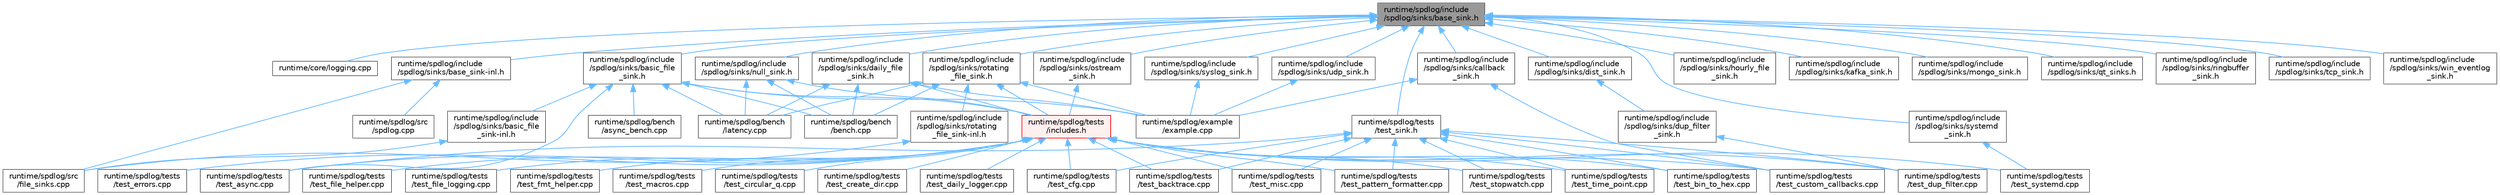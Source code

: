 digraph "runtime/spdlog/include/spdlog/sinks/base_sink.h"
{
 // LATEX_PDF_SIZE
  bgcolor="transparent";
  edge [fontname=Helvetica,fontsize=10,labelfontname=Helvetica,labelfontsize=10];
  node [fontname=Helvetica,fontsize=10,shape=box,height=0.2,width=0.4];
  Node1 [id="Node000001",label="runtime/spdlog/include\l/spdlog/sinks/base_sink.h",height=0.2,width=0.4,color="gray40", fillcolor="grey60", style="filled", fontcolor="black",tooltip=" "];
  Node1 -> Node2 [id="edge81_Node000001_Node000002",dir="back",color="steelblue1",style="solid",tooltip=" "];
  Node2 [id="Node000002",label="runtime/core/logging.cpp",height=0.2,width=0.4,color="grey40", fillcolor="white", style="filled",URL="$logging_8cpp.html",tooltip=" "];
  Node1 -> Node3 [id="edge82_Node000001_Node000003",dir="back",color="steelblue1",style="solid",tooltip=" "];
  Node3 [id="Node000003",label="runtime/spdlog/include\l/spdlog/sinks/base_sink-inl.h",height=0.2,width=0.4,color="grey40", fillcolor="white", style="filled",URL="$base__sink-inl_8h.html",tooltip=" "];
  Node3 -> Node4 [id="edge83_Node000003_Node000004",dir="back",color="steelblue1",style="solid",tooltip=" "];
  Node4 [id="Node000004",label="runtime/spdlog/src\l/file_sinks.cpp",height=0.2,width=0.4,color="grey40", fillcolor="white", style="filled",URL="$file__sinks_8cpp.html",tooltip=" "];
  Node3 -> Node5 [id="edge84_Node000003_Node000005",dir="back",color="steelblue1",style="solid",tooltip=" "];
  Node5 [id="Node000005",label="runtime/spdlog/src\l/spdlog.cpp",height=0.2,width=0.4,color="grey40", fillcolor="white", style="filled",URL="$spdlog_8cpp.html",tooltip=" "];
  Node1 -> Node6 [id="edge85_Node000001_Node000006",dir="back",color="steelblue1",style="solid",tooltip=" "];
  Node6 [id="Node000006",label="runtime/spdlog/include\l/spdlog/sinks/basic_file\l_sink.h",height=0.2,width=0.4,color="grey40", fillcolor="white", style="filled",URL="$basic__file__sink_8h.html",tooltip=" "];
  Node6 -> Node7 [id="edge86_Node000006_Node000007",dir="back",color="steelblue1",style="solid",tooltip=" "];
  Node7 [id="Node000007",label="runtime/spdlog/bench\l/async_bench.cpp",height=0.2,width=0.4,color="grey40", fillcolor="white", style="filled",URL="$async__bench_8cpp.html",tooltip=" "];
  Node6 -> Node8 [id="edge87_Node000006_Node000008",dir="back",color="steelblue1",style="solid",tooltip=" "];
  Node8 [id="Node000008",label="runtime/spdlog/bench\l/bench.cpp",height=0.2,width=0.4,color="grey40", fillcolor="white", style="filled",URL="$bench_8cpp.html",tooltip=" "];
  Node6 -> Node9 [id="edge88_Node000006_Node000009",dir="back",color="steelblue1",style="solid",tooltip=" "];
  Node9 [id="Node000009",label="runtime/spdlog/bench\l/latency.cpp",height=0.2,width=0.4,color="grey40", fillcolor="white", style="filled",URL="$latency_8cpp.html",tooltip=" "];
  Node6 -> Node10 [id="edge89_Node000006_Node000010",dir="back",color="steelblue1",style="solid",tooltip=" "];
  Node10 [id="Node000010",label="runtime/spdlog/example\l/example.cpp",height=0.2,width=0.4,color="grey40", fillcolor="white", style="filled",URL="$example_8cpp.html",tooltip=" "];
  Node6 -> Node11 [id="edge90_Node000006_Node000011",dir="back",color="steelblue1",style="solid",tooltip=" "];
  Node11 [id="Node000011",label="runtime/spdlog/include\l/spdlog/sinks/basic_file\l_sink-inl.h",height=0.2,width=0.4,color="grey40", fillcolor="white", style="filled",URL="$basic__file__sink-inl_8h.html",tooltip=" "];
  Node11 -> Node4 [id="edge91_Node000011_Node000004",dir="back",color="steelblue1",style="solid",tooltip=" "];
  Node6 -> Node12 [id="edge92_Node000006_Node000012",dir="back",color="steelblue1",style="solid",tooltip=" "];
  Node12 [id="Node000012",label="runtime/spdlog/tests\l/includes.h",height=0.2,width=0.4,color="red", fillcolor="#FFF0F0", style="filled",URL="$includes_8h.html",tooltip=" "];
  Node12 -> Node13 [id="edge93_Node000012_Node000013",dir="back",color="steelblue1",style="solid",tooltip=" "];
  Node13 [id="Node000013",label="runtime/spdlog/tests\l/test_async.cpp",height=0.2,width=0.4,color="grey40", fillcolor="white", style="filled",URL="$test__async_8cpp.html",tooltip=" "];
  Node12 -> Node14 [id="edge94_Node000012_Node000014",dir="back",color="steelblue1",style="solid",tooltip=" "];
  Node14 [id="Node000014",label="runtime/spdlog/tests\l/test_backtrace.cpp",height=0.2,width=0.4,color="grey40", fillcolor="white", style="filled",URL="$test__backtrace_8cpp.html",tooltip=" "];
  Node12 -> Node15 [id="edge95_Node000012_Node000015",dir="back",color="steelblue1",style="solid",tooltip=" "];
  Node15 [id="Node000015",label="runtime/spdlog/tests\l/test_bin_to_hex.cpp",height=0.2,width=0.4,color="grey40", fillcolor="white", style="filled",URL="$test__bin__to__hex_8cpp.html",tooltip=" "];
  Node12 -> Node16 [id="edge96_Node000012_Node000016",dir="back",color="steelblue1",style="solid",tooltip=" "];
  Node16 [id="Node000016",label="runtime/spdlog/tests\l/test_cfg.cpp",height=0.2,width=0.4,color="grey40", fillcolor="white", style="filled",URL="$test__cfg_8cpp.html",tooltip=" "];
  Node12 -> Node17 [id="edge97_Node000012_Node000017",dir="back",color="steelblue1",style="solid",tooltip=" "];
  Node17 [id="Node000017",label="runtime/spdlog/tests\l/test_circular_q.cpp",height=0.2,width=0.4,color="grey40", fillcolor="white", style="filled",URL="$test__circular__q_8cpp.html",tooltip=" "];
  Node12 -> Node18 [id="edge98_Node000012_Node000018",dir="back",color="steelblue1",style="solid",tooltip=" "];
  Node18 [id="Node000018",label="runtime/spdlog/tests\l/test_create_dir.cpp",height=0.2,width=0.4,color="grey40", fillcolor="white", style="filled",URL="$test__create__dir_8cpp.html",tooltip=" "];
  Node12 -> Node19 [id="edge99_Node000012_Node000019",dir="back",color="steelblue1",style="solid",tooltip=" "];
  Node19 [id="Node000019",label="runtime/spdlog/tests\l/test_custom_callbacks.cpp",height=0.2,width=0.4,color="grey40", fillcolor="white", style="filled",URL="$test__custom__callbacks_8cpp.html",tooltip=" "];
  Node12 -> Node20 [id="edge100_Node000012_Node000020",dir="back",color="steelblue1",style="solid",tooltip=" "];
  Node20 [id="Node000020",label="runtime/spdlog/tests\l/test_daily_logger.cpp",height=0.2,width=0.4,color="grey40", fillcolor="white", style="filled",URL="$test__daily__logger_8cpp.html",tooltip=" "];
  Node12 -> Node21 [id="edge101_Node000012_Node000021",dir="back",color="steelblue1",style="solid",tooltip=" "];
  Node21 [id="Node000021",label="runtime/spdlog/tests\l/test_dup_filter.cpp",height=0.2,width=0.4,color="grey40", fillcolor="white", style="filled",URL="$test__dup__filter_8cpp.html",tooltip=" "];
  Node12 -> Node22 [id="edge102_Node000012_Node000022",dir="back",color="steelblue1",style="solid",tooltip=" "];
  Node22 [id="Node000022",label="runtime/spdlog/tests\l/test_errors.cpp",height=0.2,width=0.4,color="grey40", fillcolor="white", style="filled",URL="$test__errors_8cpp.html",tooltip=" "];
  Node12 -> Node23 [id="edge103_Node000012_Node000023",dir="back",color="steelblue1",style="solid",tooltip=" "];
  Node23 [id="Node000023",label="runtime/spdlog/tests\l/test_file_helper.cpp",height=0.2,width=0.4,color="grey40", fillcolor="white", style="filled",URL="$test__file__helper_8cpp.html",tooltip=" "];
  Node12 -> Node24 [id="edge104_Node000012_Node000024",dir="back",color="steelblue1",style="solid",tooltip=" "];
  Node24 [id="Node000024",label="runtime/spdlog/tests\l/test_file_logging.cpp",height=0.2,width=0.4,color="grey40", fillcolor="white", style="filled",URL="$test__file__logging_8cpp.html",tooltip=" "];
  Node12 -> Node25 [id="edge105_Node000012_Node000025",dir="back",color="steelblue1",style="solid",tooltip=" "];
  Node25 [id="Node000025",label="runtime/spdlog/tests\l/test_fmt_helper.cpp",height=0.2,width=0.4,color="grey40", fillcolor="white", style="filled",URL="$test__fmt__helper_8cpp.html",tooltip=" "];
  Node12 -> Node26 [id="edge106_Node000012_Node000026",dir="back",color="steelblue1",style="solid",tooltip=" "];
  Node26 [id="Node000026",label="runtime/spdlog/tests\l/test_macros.cpp",height=0.2,width=0.4,color="grey40", fillcolor="white", style="filled",URL="$test__macros_8cpp.html",tooltip=" "];
  Node12 -> Node27 [id="edge107_Node000012_Node000027",dir="back",color="steelblue1",style="solid",tooltip=" "];
  Node27 [id="Node000027",label="runtime/spdlog/tests\l/test_misc.cpp",height=0.2,width=0.4,color="grey40", fillcolor="white", style="filled",URL="$test__misc_8cpp.html",tooltip=" "];
  Node12 -> Node29 [id="edge108_Node000012_Node000029",dir="back",color="steelblue1",style="solid",tooltip=" "];
  Node29 [id="Node000029",label="runtime/spdlog/tests\l/test_pattern_formatter.cpp",height=0.2,width=0.4,color="grey40", fillcolor="white", style="filled",URL="$test__pattern__formatter_8cpp.html",tooltip=" "];
  Node12 -> Node32 [id="edge109_Node000012_Node000032",dir="back",color="steelblue1",style="solid",tooltip=" "];
  Node32 [id="Node000032",label="runtime/spdlog/tests\l/test_stopwatch.cpp",height=0.2,width=0.4,color="grey40", fillcolor="white", style="filled",URL="$test__stopwatch_8cpp.html",tooltip=" "];
  Node12 -> Node33 [id="edge110_Node000012_Node000033",dir="back",color="steelblue1",style="solid",tooltip=" "];
  Node33 [id="Node000033",label="runtime/spdlog/tests\l/test_systemd.cpp",height=0.2,width=0.4,color="grey40", fillcolor="white", style="filled",URL="$test__systemd_8cpp.html",tooltip=" "];
  Node12 -> Node34 [id="edge111_Node000012_Node000034",dir="back",color="steelblue1",style="solid",tooltip=" "];
  Node34 [id="Node000034",label="runtime/spdlog/tests\l/test_time_point.cpp",height=0.2,width=0.4,color="grey40", fillcolor="white", style="filled",URL="$test__time__point_8cpp.html",tooltip=" "];
  Node6 -> Node13 [id="edge112_Node000006_Node000013",dir="back",color="steelblue1",style="solid",tooltip=" "];
  Node1 -> Node36 [id="edge113_Node000001_Node000036",dir="back",color="steelblue1",style="solid",tooltip=" "];
  Node36 [id="Node000036",label="runtime/spdlog/include\l/spdlog/sinks/callback\l_sink.h",height=0.2,width=0.4,color="grey40", fillcolor="white", style="filled",URL="$callback__sink_8h.html",tooltip=" "];
  Node36 -> Node10 [id="edge114_Node000036_Node000010",dir="back",color="steelblue1",style="solid",tooltip=" "];
  Node36 -> Node19 [id="edge115_Node000036_Node000019",dir="back",color="steelblue1",style="solid",tooltip=" "];
  Node1 -> Node37 [id="edge116_Node000001_Node000037",dir="back",color="steelblue1",style="solid",tooltip=" "];
  Node37 [id="Node000037",label="runtime/spdlog/include\l/spdlog/sinks/daily_file\l_sink.h",height=0.2,width=0.4,color="grey40", fillcolor="white", style="filled",URL="$daily__file__sink_8h.html",tooltip=" "];
  Node37 -> Node8 [id="edge117_Node000037_Node000008",dir="back",color="steelblue1",style="solid",tooltip=" "];
  Node37 -> Node9 [id="edge118_Node000037_Node000009",dir="back",color="steelblue1",style="solid",tooltip=" "];
  Node37 -> Node10 [id="edge119_Node000037_Node000010",dir="back",color="steelblue1",style="solid",tooltip=" "];
  Node37 -> Node12 [id="edge120_Node000037_Node000012",dir="back",color="steelblue1",style="solid",tooltip=" "];
  Node1 -> Node38 [id="edge121_Node000001_Node000038",dir="back",color="steelblue1",style="solid",tooltip=" "];
  Node38 [id="Node000038",label="runtime/spdlog/include\l/spdlog/sinks/dist_sink.h",height=0.2,width=0.4,color="grey40", fillcolor="white", style="filled",URL="$dist__sink_8h.html",tooltip=" "];
  Node38 -> Node39 [id="edge122_Node000038_Node000039",dir="back",color="steelblue1",style="solid",tooltip=" "];
  Node39 [id="Node000039",label="runtime/spdlog/include\l/spdlog/sinks/dup_filter\l_sink.h",height=0.2,width=0.4,color="grey40", fillcolor="white", style="filled",URL="$dup__filter__sink_8h.html",tooltip=" "];
  Node39 -> Node21 [id="edge123_Node000039_Node000021",dir="back",color="steelblue1",style="solid",tooltip=" "];
  Node1 -> Node40 [id="edge124_Node000001_Node000040",dir="back",color="steelblue1",style="solid",tooltip=" "];
  Node40 [id="Node000040",label="runtime/spdlog/include\l/spdlog/sinks/hourly_file\l_sink.h",height=0.2,width=0.4,color="grey40", fillcolor="white", style="filled",URL="$hourly__file__sink_8h.html",tooltip=" "];
  Node1 -> Node41 [id="edge125_Node000001_Node000041",dir="back",color="steelblue1",style="solid",tooltip=" "];
  Node41 [id="Node000041",label="runtime/spdlog/include\l/spdlog/sinks/kafka_sink.h",height=0.2,width=0.4,color="grey40", fillcolor="white", style="filled",URL="$kafka__sink_8h.html",tooltip=" "];
  Node1 -> Node42 [id="edge126_Node000001_Node000042",dir="back",color="steelblue1",style="solid",tooltip=" "];
  Node42 [id="Node000042",label="runtime/spdlog/include\l/spdlog/sinks/mongo_sink.h",height=0.2,width=0.4,color="grey40", fillcolor="white", style="filled",URL="$mongo__sink_8h.html",tooltip=" "];
  Node1 -> Node43 [id="edge127_Node000001_Node000043",dir="back",color="steelblue1",style="solid",tooltip=" "];
  Node43 [id="Node000043",label="runtime/spdlog/include\l/spdlog/sinks/null_sink.h",height=0.2,width=0.4,color="grey40", fillcolor="white", style="filled",URL="$null__sink_8h.html",tooltip=" "];
  Node43 -> Node8 [id="edge128_Node000043_Node000008",dir="back",color="steelblue1",style="solid",tooltip=" "];
  Node43 -> Node9 [id="edge129_Node000043_Node000009",dir="back",color="steelblue1",style="solid",tooltip=" "];
  Node43 -> Node12 [id="edge130_Node000043_Node000012",dir="back",color="steelblue1",style="solid",tooltip=" "];
  Node1 -> Node44 [id="edge131_Node000001_Node000044",dir="back",color="steelblue1",style="solid",tooltip=" "];
  Node44 [id="Node000044",label="runtime/spdlog/include\l/spdlog/sinks/ostream\l_sink.h",height=0.2,width=0.4,color="grey40", fillcolor="white", style="filled",URL="$ostream__sink_8h.html",tooltip=" "];
  Node44 -> Node12 [id="edge132_Node000044_Node000012",dir="back",color="steelblue1",style="solid",tooltip=" "];
  Node1 -> Node45 [id="edge133_Node000001_Node000045",dir="back",color="steelblue1",style="solid",tooltip=" "];
  Node45 [id="Node000045",label="runtime/spdlog/include\l/spdlog/sinks/qt_sinks.h",height=0.2,width=0.4,color="grey40", fillcolor="white", style="filled",URL="$qt__sinks_8h.html",tooltip=" "];
  Node1 -> Node46 [id="edge134_Node000001_Node000046",dir="back",color="steelblue1",style="solid",tooltip=" "];
  Node46 [id="Node000046",label="runtime/spdlog/include\l/spdlog/sinks/ringbuffer\l_sink.h",height=0.2,width=0.4,color="grey40", fillcolor="white", style="filled",URL="$ringbuffer__sink_8h.html",tooltip=" "];
  Node1 -> Node47 [id="edge135_Node000001_Node000047",dir="back",color="steelblue1",style="solid",tooltip=" "];
  Node47 [id="Node000047",label="runtime/spdlog/include\l/spdlog/sinks/rotating\l_file_sink.h",height=0.2,width=0.4,color="grey40", fillcolor="white", style="filled",URL="$rotating__file__sink_8h.html",tooltip=" "];
  Node47 -> Node8 [id="edge136_Node000047_Node000008",dir="back",color="steelblue1",style="solid",tooltip=" "];
  Node47 -> Node9 [id="edge137_Node000047_Node000009",dir="back",color="steelblue1",style="solid",tooltip=" "];
  Node47 -> Node10 [id="edge138_Node000047_Node000010",dir="back",color="steelblue1",style="solid",tooltip=" "];
  Node47 -> Node48 [id="edge139_Node000047_Node000048",dir="back",color="steelblue1",style="solid",tooltip=" "];
  Node48 [id="Node000048",label="runtime/spdlog/include\l/spdlog/sinks/rotating\l_file_sink-inl.h",height=0.2,width=0.4,color="grey40", fillcolor="white", style="filled",URL="$rotating__file__sink-inl_8h.html",tooltip=" "];
  Node48 -> Node4 [id="edge140_Node000048_Node000004",dir="back",color="steelblue1",style="solid",tooltip=" "];
  Node47 -> Node12 [id="edge141_Node000047_Node000012",dir="back",color="steelblue1",style="solid",tooltip=" "];
  Node1 -> Node49 [id="edge142_Node000001_Node000049",dir="back",color="steelblue1",style="solid",tooltip=" "];
  Node49 [id="Node000049",label="runtime/spdlog/include\l/spdlog/sinks/syslog_sink.h",height=0.2,width=0.4,color="grey40", fillcolor="white", style="filled",URL="$syslog__sink_8h.html",tooltip=" "];
  Node49 -> Node10 [id="edge143_Node000049_Node000010",dir="back",color="steelblue1",style="solid",tooltip=" "];
  Node1 -> Node50 [id="edge144_Node000001_Node000050",dir="back",color="steelblue1",style="solid",tooltip=" "];
  Node50 [id="Node000050",label="runtime/spdlog/include\l/spdlog/sinks/systemd\l_sink.h",height=0.2,width=0.4,color="grey40", fillcolor="white", style="filled",URL="$systemd__sink_8h.html",tooltip=" "];
  Node50 -> Node33 [id="edge145_Node000050_Node000033",dir="back",color="steelblue1",style="solid",tooltip=" "];
  Node1 -> Node51 [id="edge146_Node000001_Node000051",dir="back",color="steelblue1",style="solid",tooltip=" "];
  Node51 [id="Node000051",label="runtime/spdlog/include\l/spdlog/sinks/tcp_sink.h",height=0.2,width=0.4,color="grey40", fillcolor="white", style="filled",URL="$tcp__sink_8h.html",tooltip=" "];
  Node1 -> Node52 [id="edge147_Node000001_Node000052",dir="back",color="steelblue1",style="solid",tooltip=" "];
  Node52 [id="Node000052",label="runtime/spdlog/include\l/spdlog/sinks/udp_sink.h",height=0.2,width=0.4,color="grey40", fillcolor="white", style="filled",URL="$udp__sink_8h.html",tooltip=" "];
  Node52 -> Node10 [id="edge148_Node000052_Node000010",dir="back",color="steelblue1",style="solid",tooltip=" "];
  Node1 -> Node53 [id="edge149_Node000001_Node000053",dir="back",color="steelblue1",style="solid",tooltip=" "];
  Node53 [id="Node000053",label="runtime/spdlog/include\l/spdlog/sinks/win_eventlog\l_sink.h",height=0.2,width=0.4,color="grey40", fillcolor="white", style="filled",URL="$win__eventlog__sink_8h.html",tooltip=" "];
  Node1 -> Node54 [id="edge150_Node000001_Node000054",dir="back",color="steelblue1",style="solid",tooltip=" "];
  Node54 [id="Node000054",label="runtime/spdlog/tests\l/test_sink.h",height=0.2,width=0.4,color="grey40", fillcolor="white", style="filled",URL="$test__sink_8h.html",tooltip=" "];
  Node54 -> Node13 [id="edge151_Node000054_Node000013",dir="back",color="steelblue1",style="solid",tooltip=" "];
  Node54 -> Node14 [id="edge152_Node000054_Node000014",dir="back",color="steelblue1",style="solid",tooltip=" "];
  Node54 -> Node15 [id="edge153_Node000054_Node000015",dir="back",color="steelblue1",style="solid",tooltip=" "];
  Node54 -> Node16 [id="edge154_Node000054_Node000016",dir="back",color="steelblue1",style="solid",tooltip=" "];
  Node54 -> Node19 [id="edge155_Node000054_Node000019",dir="back",color="steelblue1",style="solid",tooltip=" "];
  Node54 -> Node21 [id="edge156_Node000054_Node000021",dir="back",color="steelblue1",style="solid",tooltip=" "];
  Node54 -> Node27 [id="edge157_Node000054_Node000027",dir="back",color="steelblue1",style="solid",tooltip=" "];
  Node54 -> Node29 [id="edge158_Node000054_Node000029",dir="back",color="steelblue1",style="solid",tooltip=" "];
  Node54 -> Node32 [id="edge159_Node000054_Node000032",dir="back",color="steelblue1",style="solid",tooltip=" "];
  Node54 -> Node34 [id="edge160_Node000054_Node000034",dir="back",color="steelblue1",style="solid",tooltip=" "];
}
